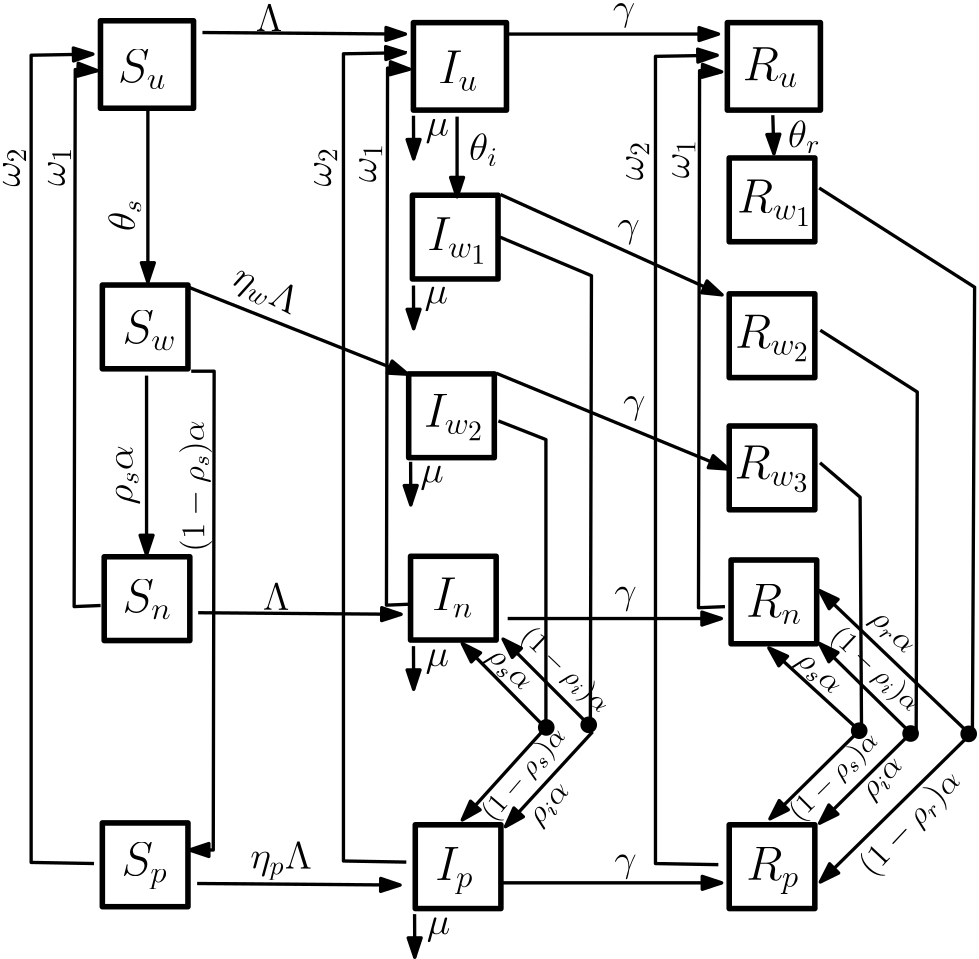 <?xml version="1.0"?>
<!DOCTYPE ipe SYSTEM "ipe.dtd">
<ipe version="70212" creator="Ipe 7.2.13">
<info created="D:20201225114141" modified="D:20210108085506"/>
<ipestyle name="basic">
<symbol name="arrow/arc(spx)">
<path stroke="sym-stroke" fill="sym-stroke" pen="sym-pen">
0 0 m
-1 0.333 l
-1 -0.333 l
h
</path>
</symbol>
<symbol name="arrow/farc(spx)">
<path stroke="sym-stroke" fill="white" pen="sym-pen">
0 0 m
-1 0.333 l
-1 -0.333 l
h
</path>
</symbol>
<symbol name="arrow/ptarc(spx)">
<path stroke="sym-stroke" fill="sym-stroke" pen="sym-pen">
0 0 m
-1 0.333 l
-0.8 0 l
-1 -0.333 l
h
</path>
</symbol>
<symbol name="arrow/fptarc(spx)">
<path stroke="sym-stroke" fill="white" pen="sym-pen">
0 0 m
-1 0.333 l
-0.8 0 l
-1 -0.333 l
h
</path>
</symbol>
<symbol name="mark/circle(sx)" transformations="translations">
<path fill="sym-stroke">
0.6 0 0 0.6 0 0 e
0.4 0 0 0.4 0 0 e
</path>
</symbol>
<symbol name="mark/disk(sx)" transformations="translations">
<path fill="sym-stroke">
0.6 0 0 0.6 0 0 e
</path>
</symbol>
<symbol name="mark/fdisk(sfx)" transformations="translations">
<group>
<path fill="sym-fill">
0.5 0 0 0.5 0 0 e
</path>
<path fill="sym-stroke" fillrule="eofill">
0.6 0 0 0.6 0 0 e
0.4 0 0 0.4 0 0 e
</path>
</group>
</symbol>
<symbol name="mark/box(sx)" transformations="translations">
<path fill="sym-stroke" fillrule="eofill">
-0.6 -0.6 m
0.6 -0.6 l
0.6 0.6 l
-0.6 0.6 l
h
-0.4 -0.4 m
0.4 -0.4 l
0.4 0.4 l
-0.4 0.4 l
h
</path>
</symbol>
<symbol name="mark/square(sx)" transformations="translations">
<path fill="sym-stroke">
-0.6 -0.6 m
0.6 -0.6 l
0.6 0.6 l
-0.6 0.6 l
h
</path>
</symbol>
<symbol name="mark/fsquare(sfx)" transformations="translations">
<group>
<path fill="sym-fill">
-0.5 -0.5 m
0.5 -0.5 l
0.5 0.5 l
-0.5 0.5 l
h
</path>
<path fill="sym-stroke" fillrule="eofill">
-0.6 -0.6 m
0.6 -0.6 l
0.6 0.6 l
-0.6 0.6 l
h
-0.4 -0.4 m
0.4 -0.4 l
0.4 0.4 l
-0.4 0.4 l
h
</path>
</group>
</symbol>
<symbol name="mark/cross(sx)" transformations="translations">
<group>
<path fill="sym-stroke">
-0.43 -0.57 m
0.57 0.43 l
0.43 0.57 l
-0.57 -0.43 l
h
</path>
<path fill="sym-stroke">
-0.43 0.57 m
0.57 -0.43 l
0.43 -0.57 l
-0.57 0.43 l
h
</path>
</group>
</symbol>
<symbol name="arrow/fnormal(spx)">
<path stroke="sym-stroke" fill="white" pen="sym-pen">
0 0 m
-1 0.333 l
-1 -0.333 l
h
</path>
</symbol>
<symbol name="arrow/pointed(spx)">
<path stroke="sym-stroke" fill="sym-stroke" pen="sym-pen">
0 0 m
-1 0.333 l
-0.8 0 l
-1 -0.333 l
h
</path>
</symbol>
<symbol name="arrow/fpointed(spx)">
<path stroke="sym-stroke" fill="white" pen="sym-pen">
0 0 m
-1 0.333 l
-0.8 0 l
-1 -0.333 l
h
</path>
</symbol>
<symbol name="arrow/linear(spx)">
<path stroke="sym-stroke" pen="sym-pen">
-1 0.333 m
0 0 l
-1 -0.333 l
</path>
</symbol>
<symbol name="arrow/fdouble(spx)">
<path stroke="sym-stroke" fill="white" pen="sym-pen">
0 0 m
-1 0.333 l
-1 -0.333 l
h
-1 0 m
-2 0.333 l
-2 -0.333 l
h
</path>
</symbol>
<symbol name="arrow/double(spx)">
<path stroke="sym-stroke" fill="sym-stroke" pen="sym-pen">
0 0 m
-1 0.333 l
-1 -0.333 l
h
-1 0 m
-2 0.333 l
-2 -0.333 l
h
</path>
</symbol>
<pen name="heavier" value="0.8"/>
<pen name="fat" value="1.2"/>
<pen name="ultrafat" value="2"/>
<symbolsize name="large" value="5"/>
<symbolsize name="small" value="2"/>
<symbolsize name="tiny" value="1.1"/>
<arrowsize name="large" value="10"/>
<arrowsize name="small" value="5"/>
<arrowsize name="tiny" value="3"/>
<color name="red" value="1 0 0"/>
<color name="green" value="0 1 0"/>
<color name="blue" value="0 0 1"/>
<color name="yellow" value="1 1 0"/>
<color name="orange" value="1 0.647 0"/>
<color name="gold" value="1 0.843 0"/>
<color name="purple" value="0.627 0.125 0.941"/>
<color name="gray" value="0.745"/>
<color name="brown" value="0.647 0.165 0.165"/>
<color name="navy" value="0 0 0.502"/>
<color name="pink" value="1 0.753 0.796"/>
<color name="seagreen" value="0.18 0.545 0.341"/>
<color name="turquoise" value="0.251 0.878 0.816"/>
<color name="violet" value="0.933 0.51 0.933"/>
<color name="darkblue" value="0 0 0.545"/>
<color name="darkcyan" value="0 0.545 0.545"/>
<color name="darkgray" value="0.663"/>
<color name="darkgreen" value="0 0.392 0"/>
<color name="darkmagenta" value="0.545 0 0.545"/>
<color name="darkorange" value="1 0.549 0"/>
<color name="darkred" value="0.545 0 0"/>
<color name="lightblue" value="0.678 0.847 0.902"/>
<color name="lightcyan" value="0.878 1 1"/>
<color name="lightgray" value="0.827"/>
<color name="lightgreen" value="0.565 0.933 0.565"/>
<color name="lightyellow" value="1 1 0.878"/>
<dashstyle name="dashed" value="[4] 0"/>
<dashstyle name="dotted" value="[1 3] 0"/>
<dashstyle name="dash dotted" value="[4 2 1 2] 0"/>
<dashstyle name="dash dot dotted" value="[4 2 1 2 1 2] 0"/>
<textsize name="large" value="\large"/>
<textsize name="small" value="\small"/>
<textsize name="tiny" value="\tiny"/>
<textsize name="Large" value="\Large"/>
<textsize name="LARGE" value="\LARGE"/>
<textsize name="huge" value="\huge"/>
<textsize name="Huge" value="\Huge"/>
<textsize name="footnote" value="\footnotesize"/>
<textstyle name="center" begin="\begin{center}" end="\end{center}"/>
<textstyle name="itemize" begin="\begin{itemize}" end="\end{itemize}"/>
<textstyle name="item" begin="\begin{itemize}\item{}" end="\end{itemize}"/>
<gridsize name="4 pts" value="4"/>
<gridsize name="8 pts (~3 mm)" value="8"/>
<gridsize name="16 pts (~6 mm)" value="16"/>
<gridsize name="32 pts (~12 mm)" value="32"/>
<gridsize name="10 pts (~3.5 mm)" value="10"/>
<gridsize name="20 pts (~7 mm)" value="20"/>
<gridsize name="14 pts (~5 mm)" value="14"/>
<gridsize name="28 pts (~10 mm)" value="28"/>
<gridsize name="56 pts (~20 mm)" value="56"/>
<anglesize name="90 deg" value="90"/>
<anglesize name="60 deg" value="60"/>
<anglesize name="45 deg" value="45"/>
<anglesize name="30 deg" value="30"/>
<anglesize name="22.5 deg" value="22.5"/>
<opacity name="10%" value="0.1"/>
<opacity name="30%" value="0.3"/>
<opacity name="50%" value="0.5"/>
<opacity name="75%" value="0.75"/>
<tiling name="falling" angle="-60" step="4" width="1"/>
<tiling name="rising" angle="30" step="4" width="1"/>
</ipestyle>
<page>
<layer name="alpha"/>
<view layers="alpha" active="alpha"/>
<path layer="alpha" matrix="1 0 0 1 15.988 0" stroke="black" pen="ultrafat">
47.5817 799.109 m
47.5817 767.617 l
81.0828 767.617 l
81.0828 799.109 l
h
</path>
<path matrix="1 0 0 1 15.318 -14.7405" stroke="black" pen="ultrafat">
48.9217 718.706 m
48.9217 688.555 l
79.7427 688.555 l
79.7427 718.706 l
h
</path>
<path matrix="1 0 0 1 15.9884 -112.564" stroke="black" pen="ultrafat">
48.9217 718.706 m
48.9217 688.555 l
79.7427 688.555 l
79.7427 718.706 l
h
</path>
<path matrix="1 0 0 1 15.3184 -208.377" stroke="black" pen="ultrafat">
48.9217 718.706 m
48.9217 688.555 l
79.7427 688.555 l
79.7427 718.706 l
h
</path>
<path matrix="1 0 0 1 128.644 -0.670443" stroke="black" pen="ultrafat">
47.5817 799.109 m
47.5817 767.617 l
81.0828 767.617 l
81.0828 799.109 l
h
</path>
<path matrix="1 0 0 1 126.943 17.5966" stroke="black" pen="ultrafat">
48.9217 718.706 m
48.9217 688.555 l
79.7427 688.555 l
79.7427 718.706 l
h
</path>
<path matrix="1 0 0 1 126.274 -112.388" stroke="black" pen="ultrafat">
48.9217 718.706 m
48.9217 688.555 l
79.7427 688.555 l
79.7427 718.706 l
h
</path>
<path matrix="1 0 0 1 127.975 -209.047" stroke="black" pen="ultrafat">
48.9217 718.706 m
48.9217 688.555 l
79.7427 688.555 l
79.7427 718.706 l
h
</path>
<path matrix="1 0 0 1 125.604 -46.7254" stroke="black" pen="ultrafat">
48.9217 718.706 m
48.9217 688.555 l
79.7427 688.555 l
79.7427 718.706 l
h
</path>
<path matrix="1 0 0 1 241.662 -0.6707" stroke="black" pen="ultrafat">
47.5817 799.109 m
47.5817 767.617 l
81.0828 767.617 l
81.0828 799.109 l
h
</path>
<path matrix="1 0 0 1 240.992 31.0056" stroke="black" pen="ultrafat">
48.9217 718.706 m
48.9217 688.555 l
79.7427 688.555 l
79.7427 718.706 l
h
</path>
<path matrix="1 0 0 1 241.663 -113.72" stroke="black" pen="ultrafat">
48.9217 718.706 m
48.9217 688.555 l
79.7427 688.555 l
79.7427 718.706 l
h
</path>
<path matrix="1 0 0 1 240.993 -209.047" stroke="black" pen="ultrafat">
48.9217 718.706 m
48.9217 688.555 l
79.7427 688.555 l
79.7427 718.706 l
h
</path>
<path matrix="1 0 0 1 240.993 -17.9058" stroke="black" pen="ultrafat">
48.9217 718.706 m
48.9217 688.555 l
79.7427 688.555 l
79.7427 718.706 l
h
</path>
<path matrix="1 0 0 1 240.993 -65.4782" stroke="black" pen="ultrafat">
48.9217 718.706 m
48.9217 688.555 l
79.7427 688.555 l
79.7427 718.706 l
h
</path>
<path matrix="1 0 0 1 17.6345 -1.6465" stroke="black" pen="fat" rarrow="normal/normal">
62.9922 706.645 m
62.9922 768.287 l
</path>
<path matrix="84.616 0 0 1.04629 -5249.99 -132.472" stroke="black" pen="fat" rarrow="normal/normal">
62.9922 706.645 m
62.9922 768.287 l
</path>
<path matrix="1 0 0 1 -0.396987 -1.98494" stroke="black" pen="fat" rarrow="normal/normal">
62.8223 783.131 m
54.8826 783.528 l
54.4856 590.196 l
64.0133 590.593 l
</path>
<path stroke="black" pen="fat" arrow="normal/normal">
61.2344 495.713 m
38.6061 496.11 l
38.6061 786.704 l
60.8374 787.101 l
</path>
<text matrix="1 0 0 1 -23.2933 -10.5696" transformations="translations" pos="318.085 788.292" stroke="black" type="label" width="19.991" height="11.766" depth="2.58" valign="baseline" size="LARGE" style="math">R_u</text>
<text matrix="1 0 0 1 -22.1432 -203.75" transformations="translations" pos="318.085 788.292" stroke="black" type="label" width="20.316" height="11.766" depth="2.58" valign="baseline" size="LARGE" style="math">R_n</text>
<text matrix="1 0 0 1 -25.3278 -58.1611" transformations="translations" pos="318.085 788.292" stroke="black" type="label" width="27.176" height="11.759" depth="4.89" valign="baseline" size="LARGE" style="math">R_{w_1}</text>
<text matrix="1 0 0 1 -26.1217 -106.862" transformations="translations" pos="318.085 788.292" stroke="black" type="label" width="27.176" height="11.759" depth="4.89" valign="baseline" size="LARGE" style="math">R_{w_2}</text>
<text matrix="1 0 0 1 -26.2298 -153.984" transformations="translations" pos="318.085 788.292" stroke="black" type="label" width="27.176" height="11.759" depth="4.89" valign="baseline" size="LARGE" style="math">R_{w_3}</text>
<text matrix="1 0 0 1 -22.0527 -298.435" transformations="translations" pos="318.085 788.292" stroke="black" type="label" width="19.204" height="11.761" depth="4.91" valign="baseline" size="LARGE" style="math">R_p</text>
<text matrix="0.0158108 0.999875 -0.999875 0.0158108 800.022 662.602" transformations="rigid" pos="49.2858 734.841" stroke="black" type="minipage" width="24.3175" height="8.545" depth="3.57" valign="top" size="Large">$\theta_s$</text>
<text matrix="0.007183 0.999974 -0.999974 0.007183 762.864 684.833" transformations="rigid" pos="49.2858 734.841" stroke="black" type="minipage" width="24.3175" height="6.659" depth="1.67" valign="top" size="Large">$\omega_2$</text>
<text matrix="0.007183 0.999974 -0.999974 0.007183 779.074 685.104" transformations="rigid" pos="49.2858 734.841" stroke="black" type="minipage" width="24.3175" height="6.659" depth="1.67" valign="top" size="Large">$\omega_1$</text>
<text matrix="0.007183 0.999974 -0.999974 0.007183 803.383 570.323" transformations="rigid" pos="49.2858 734.841" stroke="black" type="minipage" width="24.3175" height="6.976" depth="1.99" valign="top" size="Large">$\rho_s \alpha$</text>
<text matrix="-0.019773 9.13461 -1.82831 0.0590302 1436.48 114.395" transformations="rigid" pos="49.2858 734.841" stroke="black" type="minipage" width="47.248" height="8.465" depth="3.49" valign="top" size="large">$(1-\rho_s) \alpha$</text>
<text matrix="5.93954 6.93998 -1.34799 1.23658 897.027 -735.336" transformations="rigid" pos="49.2858 734.841" stroke="black" type="minipage" width="47.248" height="7.473" depth="2.49" valign="top">$(1-\rho_s) \alpha$</text>
<text matrix="6.4699 6.4484 -1.24595 1.33933 906.553 -786.085" transformations="rigid" pos="49.2858 734.841" stroke="black" type="minipage" width="47.248" height="7.473" depth="2.49" valign="top">$(1-\rho_s) \alpha$</text>
<text matrix="0.0264962 -0.0252198 -3.93288 0.298883 3094.6 355.278" transformations="rigid" pos="49.2858 734.841" stroke="black" type="minipage" width="24.3175" height="6.232" depth="1.24" valign="top" size="large">$\rho_s \alpha$</text>
<text matrix="6.59739 -6.31791 1.30994 1.27682 -1068.11 -44.3466" transformations="rigid" pos="49.2858 734.841" stroke="black" type="minipage" width="47.248" height="7.473" depth="2.49" valign="top">$(1-\rho_i) \alpha$</text>
<text matrix="1 0.00051434 -0.00051434 1 147.357 23.978" transformations="rigid" pos="49.2858 734.841" stroke="black" type="minipage" width="24.3175" height="8.545" depth="3.57" valign="top" size="Large">$\theta_i$</text>
<text matrix="0.675583 0.737284 -0.737284 0.675583 726.039 -20.1947" transformations="rigid" pos="49.2858 734.841" stroke="black" type="minipage" width="24.3175" height="6.232" depth="1.24" valign="top" size="large">${\rho_i \alpha}$</text>
<text matrix="0.690507 0.723326 -0.723326 0.690507 834.877 -20.9845" transformations="rigid" pos="49.2858 734.841" stroke="black" type="minipage" width="24.3175" height="6.232" depth="1.24" valign="top" size="large">${\rho_i \alpha}$</text>
<text matrix="6.2498 6.66194 -1.2902 1.29675 974.923 -784.43" transformations="rigid" pos="49.2858 734.841" stroke="black" type="minipage" width="47.248" height="8.465" depth="3.49" valign="top" size="large">$(1-\rho_r) \alpha$</text>
<text matrix="0.99992 0.0126478 -0.0126478 0.99992 270.92 28.0099" transformations="rigid" pos="49.2858 734.841" stroke="black" type="minipage" width="24.3175" height="8.545" depth="3.57" valign="top" size="Large">$\theta_r$</text>
<text matrix="0.714688 -0.699443 0.699443 0.714688 -205.307 96.4991" transformations="rigid" pos="49.2858 734.841" stroke="black" type="minipage" width="24.3175" height="6.232" depth="1.24" valign="top" size="large">$\rho_r \alpha$</text>
<text matrix="0.73464 -0.678457 0.678457 0.73464 -217.562 65.8545" transformations="rigid" pos="49.2858 734.841" stroke="black" type="minipage" width="24.3175" height="6.232" depth="1.24" valign="top" size="large">$\rho_s \alpha$</text>
<text matrix="0.992191 0.124726 -0.124726 0.992191 -147.436 -44.7126" transformations="translations" pos="318.085 788.292" stroke="black" type="label" width="17.528" height="11.766" depth="2.58" valign="baseline" size="LARGE" style="math">S_u</text>
<text matrix="1 0 0 1 -246.6 -202.019" transformations="translations" pos="318.085 788.292" stroke="black" type="label" width="17.853" height="11.766" depth="2.58" valign="baseline" size="LARGE" style="math">S_n</text>
<text matrix="1 0 0 1 -246.603 -105.23" transformations="translations" pos="318.085 788.292" stroke="black" type="label" width="19.555" height="11.766" depth="2.58" valign="baseline" size="LARGE" style="math">S_w</text>
<text matrix="1 0 0 1 -246.968 -296.834" transformations="translations" pos="318.085 788.292" stroke="black" type="label" width="16.74" height="11.761" depth="4.91" valign="baseline" size="LARGE" style="math">S_p</text>
<text matrix="1 0 0 1 -133.995 -298.52" transformations="translations" pos="318.085 788.292" stroke="black" type="label" width="13.808" height="11.761" depth="4.91" valign="baseline" size="LARGE" style="math">I_p</text>
<text matrix="0.992191 0.124726 -0.124726 0.992191 -32.2147 -45.2747" transformations="translations" pos="318.085 788.292" stroke="black" type="label" width="14.595" height="11.766" depth="2.58" valign="baseline" size="LARGE" style="math">I_u</text>
<text matrix="1 0 0 1 -135.174 -201.457" transformations="translations" pos="318.085 788.292" stroke="black" type="label" width="14.92" height="11.766" depth="2.58" valign="baseline" size="LARGE" style="math">I_n</text>
<text matrix="1 0 0 1 -136.88 -71.7889" transformations="translations" pos="318.085 788.292" stroke="black" type="label" width="21.78" height="11.759" depth="4.89" valign="baseline" size="LARGE" style="math">I_{w_1}</text>
<text matrix="1 0 0 1 -138.051 -135.335" transformations="translations" pos="318.085 788.292" stroke="black" type="label" width="21.78" height="11.759" depth="4.89" valign="baseline" size="LARGE" style="math">I_{w_2}</text>
<path matrix="0.761891 -0.647705 0.647705 0.761891 -467.488 310.659" stroke="black" pen="fat" arrow="normal/normal">
196.231 763.047 m
206.348 751.244 l
</path>
<text matrix="0.999979 -0.00648399 0.00648399 0.999979 126.598 29.3785" transformations="rigid" pos="49.2858 734.841" stroke="black" type="minipage" width="9.143" height="6.976" depth="1.99" valign="top" size="Large">$\mu$</text>
<path matrix="1 0 0 1 1.84564 10.4743" stroke="black" pen="fat" arrow="normal/normal">
98.4337 784.405 m
171.501 783.843 l
</path>
<text matrix="0.999979 -0.00648399 0.00648399 0.999979 65.4359 70.6934" transformations="rigid" pos="49.2858 734.841" stroke="black" type="minipage" width="9.143" height="7.393" depth="2.41" valign="top" size="Large">$\Lambda$</text>
<path matrix="1 0 0 1 -0.0666612 -295.877" stroke="black" pen="fat" arrow="normal/normal">
98.4337 784.405 m
171.501 783.843 l
</path>
<text matrix="0.999979 -0.00648399 0.00648399 0.999979 63.5235 -230.738" transformations="rigid" pos="49.2858 734.841" stroke="black" type="minipage" width="44.552" height="9.432" depth="4.46" valign="top" size="Large">$\eta_p \Lambda$</text>
<text matrix="0.888348 -0.459171 0.459171 0.888348 -266.285 82.9447" transformations="rigid" pos="49.2858 734.841" stroke="black" type="minipage" width="49.048" height="8.783" depth="3.81" valign="top" size="Large">$\eta_w \Lambda$</text>
<path matrix="1.05278 0 0 -0.00003393 105.5 794.353" stroke="black" pen="fat" arrow="normal/normal">
98.4337 784.405 m
171.501 783.843 l
</path>
<text matrix="0.999979 -0.00648399 0.00648399 0.999979 193.94 71.0787" transformations="rigid" pos="49.2858 734.841" stroke="black" type="minipage" width="9.143" height="6.976" depth="1.99" valign="top" size="Large">$\gamma$</text>
<path matrix="1.09159 0 0 0.00011359 99.9923 488.676" stroke="black" pen="fat" arrow="normal/normal">
98.4337 784.405 m
171.501 783.843 l
</path>
<text matrix="0.999979 -0.00648399 0.00648399 0.999979 194.548 -235.421" transformations="rigid" pos="49.2858 734.841" stroke="black" type="minipage" width="9.143" height="6.976" depth="1.99" valign="top" size="Large">$\gamma$</text>
<path matrix="1.03916 0 0 0.91719 -3.74403 41.4535" stroke="black" pen="fat" arrow="normal/normal">
96.2098 688.516 m
104.155 688.516 l
103.849 500.586 l
95.5987 500.586 l
</path>
<path matrix="1 0 0 1 112.035 -1.46871" stroke="black" pen="fat" rarrow="normal/normal">
62.8223 783.131 m
54.8826 783.528 l
54.4856 590.196 l
64.0133 590.593 l
</path>
<path matrix="1 0 0 1 112.432 0.516234" stroke="black" pen="fat" arrow="normal/normal">
61.2344 495.713 m
38.6061 496.11 l
38.6061 786.704 l
60.8374 787.101 l
</path>
<text matrix="0.007183 0.999974 -0.999974 0.007183 874.899 684.953" transformations="rigid" pos="49.2858 734.841" stroke="black" type="minipage" width="24.3175" height="6.659" depth="1.67" valign="top" size="Large">$\omega_2$</text>
<text matrix="0.007183 0.999974 -0.999974 0.007183 891.109 686.415" transformations="rigid" pos="49.2858 734.841" stroke="black" type="minipage" width="24.3175" height="6.659" depth="1.67" valign="top" size="Large">$\omega_1$</text>
<path matrix="1 0 0 1 224.363 -2.39466" stroke="black" pen="fat" rarrow="normal/normal">
62.8223 783.131 m
54.8826 783.528 l
54.4856 590.196 l
64.0133 590.593 l
</path>
<path matrix="1 0 0 1 224.76 -0.409716" stroke="black" pen="fat" arrow="normal/normal">
61.2344 495.713 m
38.6061 496.11 l
38.6061 786.704 l
60.8374 787.101 l
</path>
<text matrix="0.007183 0.999974 -0.999974 0.007183 987.227 687.203" transformations="rigid" pos="49.2858 734.841" stroke="black" type="minipage" width="24.3175" height="6.659" depth="1.67" valign="top" size="Large">$\omega_2$</text>
<text matrix="0.007183 0.999974 -0.999974 0.007183 1003.83 687.871" transformations="rigid" pos="49.2858 734.841" stroke="black" type="minipage" width="24.3175" height="6.659" depth="1.67" valign="top" size="Large">$\omega_1$</text>
<path stroke="black" pen="fat" rarrow="normal/normal">
193.81 574.923 m
223.584 544.752 l
</path>
<path stroke="black" pen="fat" rarrow="normal/normal">
193.81 511.406 m
223.584 544.355 l
</path>
<path stroke="black" pen="fat" rarrow="normal/normal">
208.498 576.511 m
239.463 545.546 l
</path>
<path matrix="1 0 0 1 1.26737 -1.62948" stroke="black" pen="fat" rarrow="normal/normal">
208.101 510.612 m
239.463 544.752 l
</path>
<path stroke="black" pen="fat" rarrow="normal/normal">
304.172 573.335 m
336.328 543.958 l
</path>
<path stroke="black" pen="fat" rarrow="normal/normal">
304.569 511.802 m
336.725 543.561 l
</path>
<path matrix="1.0708 0 0 1.06655 -22.8268 -38.2625" stroke="black" pen="fat" rarrow="normal/normal">
322.434 574.923 m
353.399 544.355 l
</path>
<path stroke="black" pen="fat" rarrow="normal/normal">
322.434 593.979 m
376.027 542.767 l
</path>
<path matrix="1.04878 0 0 1.04098 -14.6343 -25.5344" stroke="black" pen="fat" rarrow="normal/normal">
321.64 494.335 m
373.248 545.546 l
</path>
<path matrix="1 0 0 1 17.864 -1.58809" stroke="black" pen="fat" rarrow="normal/normal">
304.569 511.802 m
336.725 543.561 l
</path>
<path stroke="black" pen="fat" arrow="normal/normal">
95.2081 703.214 m
174.209 671.852 l
</path>
<path matrix="1 0 0 1 -0.793974 1.58795" stroke="black" pen="fat" arrow="normal/normal">
208.349 734.973 m
288.144 698.847 l
</path>
<path stroke="black" pen="fat" arrow="normal/normal">
205.968 672.249 m
289.732 637.711 l
</path>
<path stroke="black" pen="fat">
207.369 721.225 m
240.319 707.331 l
239.922 544.963 l
</path>
<path stroke="black" pen="fat">
206.812 655.054 m
223.925 648.332 l
223.925 544.436 l
</path>
<use name="mark/disk(sx)" pos="224.044 544.706" size="large" stroke="black"/>
<use name="mark/disk(sx)" pos="239.333 545.647" size="large" stroke="black"/>
<use name="mark/disk(sx)" pos="336.712 543.53" size="large" stroke="black"/>
<use name="mark/disk(sx)" pos="355.217 542.517" size="large" stroke="black"/>
<use name="mark/disk(sx)" pos="376.128 542.39" size="large" stroke="black"/>
<path matrix="0.761891 -0.647705 0.647705 0.761891 -467.489 249.523" stroke="black" pen="fat" arrow="normal/normal">
196.231 763.047 m
206.348 751.244 l
</path>
<text matrix="0.999979 -0.00648399 0.00648399 0.999979 126.201 -30.9638" transformations="rigid" pos="49.2858 734.841" stroke="black" type="minipage" width="9.143" height="6.976" depth="1.99" valign="top" size="Large">$\mu$</text>
<path matrix="0.761891 -0.647705 0.647705 0.761891 -467.489 119.708" stroke="black" pen="fat" arrow="normal/normal">
196.231 763.047 m
206.348 751.244 l
</path>
<text matrix="0.999979 -0.00648399 0.00648399 0.999979 126.598 -161.572" transformations="rigid" pos="49.2858 734.841" stroke="black" type="minipage" width="9.143" height="6.976" depth="1.99" valign="top" size="Large">$\mu$</text>
<path matrix="0.761891 -0.647705 0.647705 0.761891 -467.092 23.2401" stroke="black" pen="fat" arrow="normal/normal">
196.231 763.047 m
206.348 751.244 l
</path>
<text matrix="0.999979 -0.00648399 0.00648399 0.999979 126.995 -258.04" transformations="rigid" pos="49.2858 734.841" stroke="black" type="minipage" width="9.143" height="6.976" depth="1.99" valign="top" size="Large">$\mu$</text>
<path stroke="black" pen="fat">
337.549 543.027 m
337.034 627.608 l
322.593 639.986 l
322.593 639.986 l
</path>
<path stroke="black" pen="fat">
357.215 541.611 m
357.612 665.471 l
322.678 687.702 l
</path>
<path stroke="black" pen="fat">
377.462 543.199 m
378.256 703.185 l
322.281 738.914 l
</path>
<path stroke="black" pen="fat" arrow="normal/normal">
305.607 765.115 m
306.004 751.22 l
</path>
<text matrix="6.66009 -6.25177 1.29714 1.28982 -950.339 -57.0313" transformations="rigid" pos="49.2858 734.841" stroke="black" type="minipage" width="47.248" height="7.473" depth="2.49" valign="top">$(1-\rho_i) \alpha$</text>
<path matrix="1.05278 0 0 -0.00003393 106.531 583.93" stroke="black" pen="fat" arrow="normal/normal">
98.4337 784.405 m
171.501 783.843 l
</path>
<text matrix="0.999979 -0.00648399 0.00648399 0.999979 194.548 -138.977" transformations="rigid" pos="49.2858 734.841" stroke="black" type="minipage" width="9.143" height="6.976" depth="1.99" valign="top" size="Large">$\gamma$</text>
<text matrix="0.999979 -0.00648399 0.00648399 0.999979 197.643 -70.3834" transformations="rigid" pos="49.2858 734.841" stroke="black" type="minipage" width="9.143" height="6.976" depth="1.99" valign="top" size="Large">$\gamma$</text>
<text matrix="0.999979 -0.00648399 0.00648399 0.999979 195.58 -6.94713" transformations="rigid" pos="49.2858 734.841" stroke="black" type="minipage" width="9.143" height="6.976" depth="1.99" valign="top" size="Large">$\gamma$</text>
<path matrix="1 0 0 1 0.298375 -198.401" stroke="black" pen="fat" arrow="normal/normal">
98.4337 784.405 m
171.501 783.843 l
</path>
<text matrix="0.999979 -0.00648399 0.00648399 0.999979 68.0147 -137.667" transformations="rigid" pos="49.2858 734.841" stroke="black" type="minipage" width="9.143" height="7.393" depth="2.41" valign="top" size="Large">$\Lambda$</text>
<path stroke="black" pen="fat" arrow="normal/normal">
191.945 764.601 m
191.945 735.719 l
</path>
<path matrix="0.761891 -0.647705 0.647705 0.761891 -468.521 186.087" stroke="black" pen="fat" arrow="normal/normal">
196.231 763.047 m
206.348 751.244 l
</path>
<text matrix="0.999979 -0.00648399 0.00648399 0.999979 124.654 -95.4311" transformations="rigid" pos="49.2858 734.841" stroke="black" type="minipage" width="9.143" height="6.976" depth="1.99" valign="top" size="Large">$\mu$</text>
</page>
</ipe>
